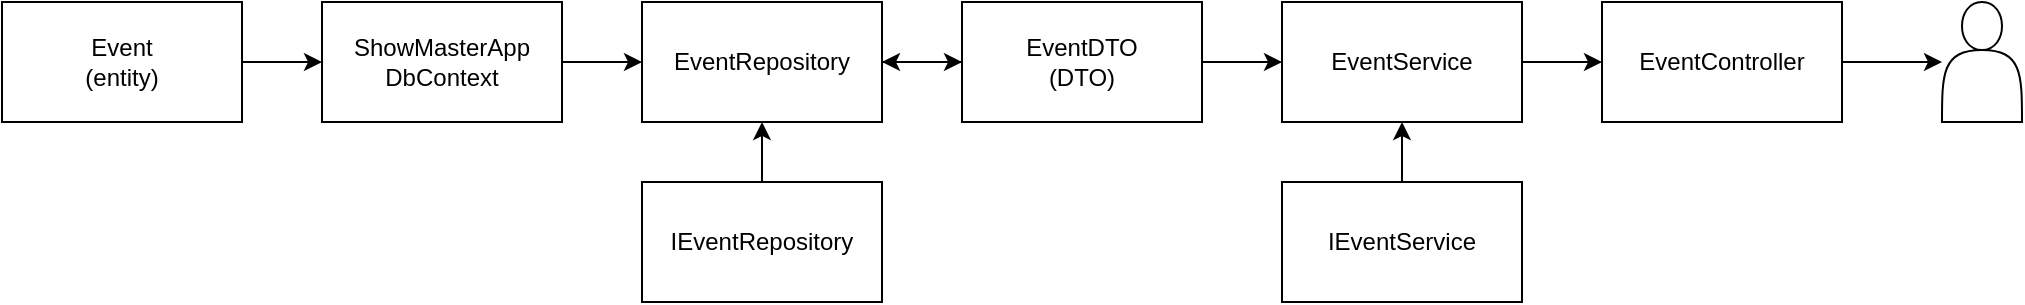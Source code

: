 <mxfile version="26.0.16">
  <diagram name="Sayfa -1" id="8cwbpopggt8tEq5vZRPt">
    <mxGraphModel dx="2261" dy="1907" grid="1" gridSize="10" guides="1" tooltips="1" connect="1" arrows="1" fold="1" page="1" pageScale="1" pageWidth="827" pageHeight="1169" math="0" shadow="0">
      <root>
        <mxCell id="0" />
        <mxCell id="1" parent="0" />
        <mxCell id="MqNcd7UJvDZ60etA62qL-3" value="" style="shape=actor;whiteSpace=wrap;html=1;" vertex="1" parent="1">
          <mxGeometry x="170" y="-370" width="40" height="60" as="geometry" />
        </mxCell>
        <mxCell id="MqNcd7UJvDZ60etA62qL-19" value="" style="edgeStyle=orthogonalEdgeStyle;rounded=0;orthogonalLoop=1;jettySize=auto;html=1;" edge="1" parent="1" source="MqNcd7UJvDZ60etA62qL-4" target="MqNcd7UJvDZ60etA62qL-3">
          <mxGeometry relative="1" as="geometry" />
        </mxCell>
        <mxCell id="MqNcd7UJvDZ60etA62qL-4" value="EventController" style="rounded=0;whiteSpace=wrap;html=1;" vertex="1" parent="1">
          <mxGeometry y="-370" width="120" height="60" as="geometry" />
        </mxCell>
        <mxCell id="MqNcd7UJvDZ60etA62qL-13" style="edgeStyle=orthogonalEdgeStyle;rounded=0;orthogonalLoop=1;jettySize=auto;html=1;exitX=0.5;exitY=0;exitDx=0;exitDy=0;entryX=0.5;entryY=1;entryDx=0;entryDy=0;" edge="1" parent="1" source="MqNcd7UJvDZ60etA62qL-5" target="MqNcd7UJvDZ60etA62qL-6">
          <mxGeometry relative="1" as="geometry" />
        </mxCell>
        <mxCell id="MqNcd7UJvDZ60etA62qL-5" value="IEventService" style="rounded=0;whiteSpace=wrap;html=1;" vertex="1" parent="1">
          <mxGeometry x="-160" y="-280" width="120" height="60" as="geometry" />
        </mxCell>
        <mxCell id="MqNcd7UJvDZ60etA62qL-23" value="" style="edgeStyle=orthogonalEdgeStyle;rounded=0;orthogonalLoop=1;jettySize=auto;html=1;" edge="1" parent="1" source="MqNcd7UJvDZ60etA62qL-6" target="MqNcd7UJvDZ60etA62qL-4">
          <mxGeometry relative="1" as="geometry" />
        </mxCell>
        <mxCell id="MqNcd7UJvDZ60etA62qL-6" value="&lt;div&gt;&lt;span style=&quot;background-color: transparent; color: light-dark(rgb(0, 0, 0), rgb(255, 255, 255));&quot;&gt;EventService&lt;/span&gt;&lt;/div&gt;" style="rounded=0;whiteSpace=wrap;html=1;" vertex="1" parent="1">
          <mxGeometry x="-160" y="-370" width="120" height="60" as="geometry" />
        </mxCell>
        <mxCell id="MqNcd7UJvDZ60etA62qL-14" style="edgeStyle=orthogonalEdgeStyle;rounded=0;orthogonalLoop=1;jettySize=auto;html=1;exitX=1;exitY=0.5;exitDx=0;exitDy=0;entryX=0;entryY=0.5;entryDx=0;entryDy=0;" edge="1" parent="1" source="MqNcd7UJvDZ60etA62qL-7" target="MqNcd7UJvDZ60etA62qL-8">
          <mxGeometry relative="1" as="geometry" />
        </mxCell>
        <mxCell id="MqNcd7UJvDZ60etA62qL-7" value="Event&lt;div&gt;(entity)&lt;/div&gt;" style="rounded=0;whiteSpace=wrap;html=1;" vertex="1" parent="1">
          <mxGeometry x="-800" y="-370" width="120" height="60" as="geometry" />
        </mxCell>
        <mxCell id="MqNcd7UJvDZ60etA62qL-15" value="" style="edgeStyle=orthogonalEdgeStyle;rounded=0;orthogonalLoop=1;jettySize=auto;html=1;" edge="1" parent="1" source="MqNcd7UJvDZ60etA62qL-8" target="MqNcd7UJvDZ60etA62qL-9">
          <mxGeometry relative="1" as="geometry" />
        </mxCell>
        <mxCell id="MqNcd7UJvDZ60etA62qL-8" value="ShowMasterApp&lt;div&gt;DbContext&lt;/div&gt;" style="rounded=0;whiteSpace=wrap;html=1;" vertex="1" parent="1">
          <mxGeometry x="-640" y="-370" width="120" height="60" as="geometry" />
        </mxCell>
        <mxCell id="MqNcd7UJvDZ60etA62qL-21" value="" style="edgeStyle=orthogonalEdgeStyle;rounded=0;orthogonalLoop=1;jettySize=auto;html=1;" edge="1" parent="1" source="MqNcd7UJvDZ60etA62qL-9" target="MqNcd7UJvDZ60etA62qL-11">
          <mxGeometry relative="1" as="geometry" />
        </mxCell>
        <mxCell id="MqNcd7UJvDZ60etA62qL-9" value="EventRepository" style="rounded=0;whiteSpace=wrap;html=1;" vertex="1" parent="1">
          <mxGeometry x="-480" y="-370" width="120" height="60" as="geometry" />
        </mxCell>
        <mxCell id="MqNcd7UJvDZ60etA62qL-12" style="edgeStyle=orthogonalEdgeStyle;rounded=0;orthogonalLoop=1;jettySize=auto;html=1;exitX=0.5;exitY=0;exitDx=0;exitDy=0;entryX=0.5;entryY=1;entryDx=0;entryDy=0;" edge="1" parent="1" source="MqNcd7UJvDZ60etA62qL-10" target="MqNcd7UJvDZ60etA62qL-9">
          <mxGeometry relative="1" as="geometry" />
        </mxCell>
        <mxCell id="MqNcd7UJvDZ60etA62qL-10" value="IEventRepository" style="rounded=0;whiteSpace=wrap;html=1;" vertex="1" parent="1">
          <mxGeometry x="-480" y="-280" width="120" height="60" as="geometry" />
        </mxCell>
        <mxCell id="MqNcd7UJvDZ60etA62qL-22" value="" style="edgeStyle=orthogonalEdgeStyle;rounded=0;orthogonalLoop=1;jettySize=auto;html=1;" edge="1" parent="1" source="MqNcd7UJvDZ60etA62qL-11" target="MqNcd7UJvDZ60etA62qL-6">
          <mxGeometry relative="1" as="geometry" />
        </mxCell>
        <mxCell id="MqNcd7UJvDZ60etA62qL-25" value="" style="edgeStyle=orthogonalEdgeStyle;rounded=0;orthogonalLoop=1;jettySize=auto;html=1;" edge="1" parent="1" source="MqNcd7UJvDZ60etA62qL-11" target="MqNcd7UJvDZ60etA62qL-9">
          <mxGeometry relative="1" as="geometry" />
        </mxCell>
        <mxCell id="MqNcd7UJvDZ60etA62qL-11" value="EventDTO&lt;div&gt;(DTO)&lt;/div&gt;" style="rounded=0;whiteSpace=wrap;html=1;" vertex="1" parent="1">
          <mxGeometry x="-320" y="-370" width="120" height="60" as="geometry" />
        </mxCell>
      </root>
    </mxGraphModel>
  </diagram>
</mxfile>
